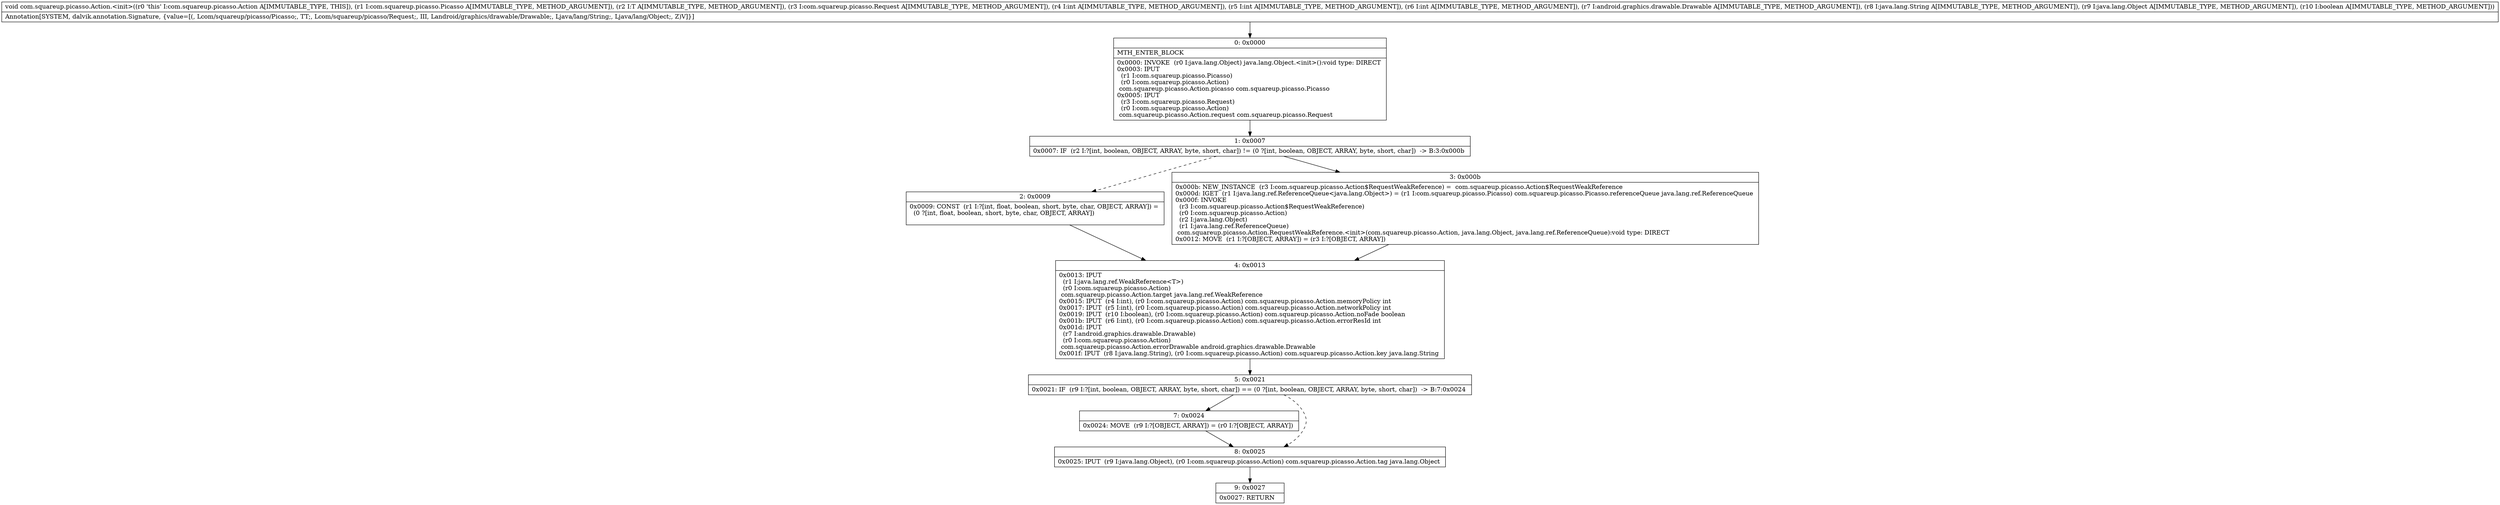 digraph "CFG forcom.squareup.picasso.Action.\<init\>(Lcom\/squareup\/picasso\/Picasso;Ljava\/lang\/Object;Lcom\/squareup\/picasso\/Request;IIILandroid\/graphics\/drawable\/Drawable;Ljava\/lang\/String;Ljava\/lang\/Object;Z)V" {
Node_0 [shape=record,label="{0\:\ 0x0000|MTH_ENTER_BLOCK\l|0x0000: INVOKE  (r0 I:java.lang.Object) java.lang.Object.\<init\>():void type: DIRECT \l0x0003: IPUT  \l  (r1 I:com.squareup.picasso.Picasso)\l  (r0 I:com.squareup.picasso.Action)\l com.squareup.picasso.Action.picasso com.squareup.picasso.Picasso \l0x0005: IPUT  \l  (r3 I:com.squareup.picasso.Request)\l  (r0 I:com.squareup.picasso.Action)\l com.squareup.picasso.Action.request com.squareup.picasso.Request \l}"];
Node_1 [shape=record,label="{1\:\ 0x0007|0x0007: IF  (r2 I:?[int, boolean, OBJECT, ARRAY, byte, short, char]) != (0 ?[int, boolean, OBJECT, ARRAY, byte, short, char])  \-\> B:3:0x000b \l}"];
Node_2 [shape=record,label="{2\:\ 0x0009|0x0009: CONST  (r1 I:?[int, float, boolean, short, byte, char, OBJECT, ARRAY]) = \l  (0 ?[int, float, boolean, short, byte, char, OBJECT, ARRAY])\l \l}"];
Node_3 [shape=record,label="{3\:\ 0x000b|0x000b: NEW_INSTANCE  (r3 I:com.squareup.picasso.Action$RequestWeakReference) =  com.squareup.picasso.Action$RequestWeakReference \l0x000d: IGET  (r1 I:java.lang.ref.ReferenceQueue\<java.lang.Object\>) = (r1 I:com.squareup.picasso.Picasso) com.squareup.picasso.Picasso.referenceQueue java.lang.ref.ReferenceQueue \l0x000f: INVOKE  \l  (r3 I:com.squareup.picasso.Action$RequestWeakReference)\l  (r0 I:com.squareup.picasso.Action)\l  (r2 I:java.lang.Object)\l  (r1 I:java.lang.ref.ReferenceQueue)\l com.squareup.picasso.Action.RequestWeakReference.\<init\>(com.squareup.picasso.Action, java.lang.Object, java.lang.ref.ReferenceQueue):void type: DIRECT \l0x0012: MOVE  (r1 I:?[OBJECT, ARRAY]) = (r3 I:?[OBJECT, ARRAY]) \l}"];
Node_4 [shape=record,label="{4\:\ 0x0013|0x0013: IPUT  \l  (r1 I:java.lang.ref.WeakReference\<T\>)\l  (r0 I:com.squareup.picasso.Action)\l com.squareup.picasso.Action.target java.lang.ref.WeakReference \l0x0015: IPUT  (r4 I:int), (r0 I:com.squareup.picasso.Action) com.squareup.picasso.Action.memoryPolicy int \l0x0017: IPUT  (r5 I:int), (r0 I:com.squareup.picasso.Action) com.squareup.picasso.Action.networkPolicy int \l0x0019: IPUT  (r10 I:boolean), (r0 I:com.squareup.picasso.Action) com.squareup.picasso.Action.noFade boolean \l0x001b: IPUT  (r6 I:int), (r0 I:com.squareup.picasso.Action) com.squareup.picasso.Action.errorResId int \l0x001d: IPUT  \l  (r7 I:android.graphics.drawable.Drawable)\l  (r0 I:com.squareup.picasso.Action)\l com.squareup.picasso.Action.errorDrawable android.graphics.drawable.Drawable \l0x001f: IPUT  (r8 I:java.lang.String), (r0 I:com.squareup.picasso.Action) com.squareup.picasso.Action.key java.lang.String \l}"];
Node_5 [shape=record,label="{5\:\ 0x0021|0x0021: IF  (r9 I:?[int, boolean, OBJECT, ARRAY, byte, short, char]) == (0 ?[int, boolean, OBJECT, ARRAY, byte, short, char])  \-\> B:7:0x0024 \l}"];
Node_7 [shape=record,label="{7\:\ 0x0024|0x0024: MOVE  (r9 I:?[OBJECT, ARRAY]) = (r0 I:?[OBJECT, ARRAY]) \l}"];
Node_8 [shape=record,label="{8\:\ 0x0025|0x0025: IPUT  (r9 I:java.lang.Object), (r0 I:com.squareup.picasso.Action) com.squareup.picasso.Action.tag java.lang.Object \l}"];
Node_9 [shape=record,label="{9\:\ 0x0027|0x0027: RETURN   \l}"];
MethodNode[shape=record,label="{void com.squareup.picasso.Action.\<init\>((r0 'this' I:com.squareup.picasso.Action A[IMMUTABLE_TYPE, THIS]), (r1 I:com.squareup.picasso.Picasso A[IMMUTABLE_TYPE, METHOD_ARGUMENT]), (r2 I:T A[IMMUTABLE_TYPE, METHOD_ARGUMENT]), (r3 I:com.squareup.picasso.Request A[IMMUTABLE_TYPE, METHOD_ARGUMENT]), (r4 I:int A[IMMUTABLE_TYPE, METHOD_ARGUMENT]), (r5 I:int A[IMMUTABLE_TYPE, METHOD_ARGUMENT]), (r6 I:int A[IMMUTABLE_TYPE, METHOD_ARGUMENT]), (r7 I:android.graphics.drawable.Drawable A[IMMUTABLE_TYPE, METHOD_ARGUMENT]), (r8 I:java.lang.String A[IMMUTABLE_TYPE, METHOD_ARGUMENT]), (r9 I:java.lang.Object A[IMMUTABLE_TYPE, METHOD_ARGUMENT]), (r10 I:boolean A[IMMUTABLE_TYPE, METHOD_ARGUMENT]))  | Annotation[SYSTEM, dalvik.annotation.Signature, \{value=[(, Lcom\/squareup\/picasso\/Picasso;, TT;, Lcom\/squareup\/picasso\/Request;, III, Landroid\/graphics\/drawable\/Drawable;, Ljava\/lang\/String;, Ljava\/lang\/Object;, Z)V]\}]\l}"];
MethodNode -> Node_0;
Node_0 -> Node_1;
Node_1 -> Node_2[style=dashed];
Node_1 -> Node_3;
Node_2 -> Node_4;
Node_3 -> Node_4;
Node_4 -> Node_5;
Node_5 -> Node_7;
Node_5 -> Node_8[style=dashed];
Node_7 -> Node_8;
Node_8 -> Node_9;
}

